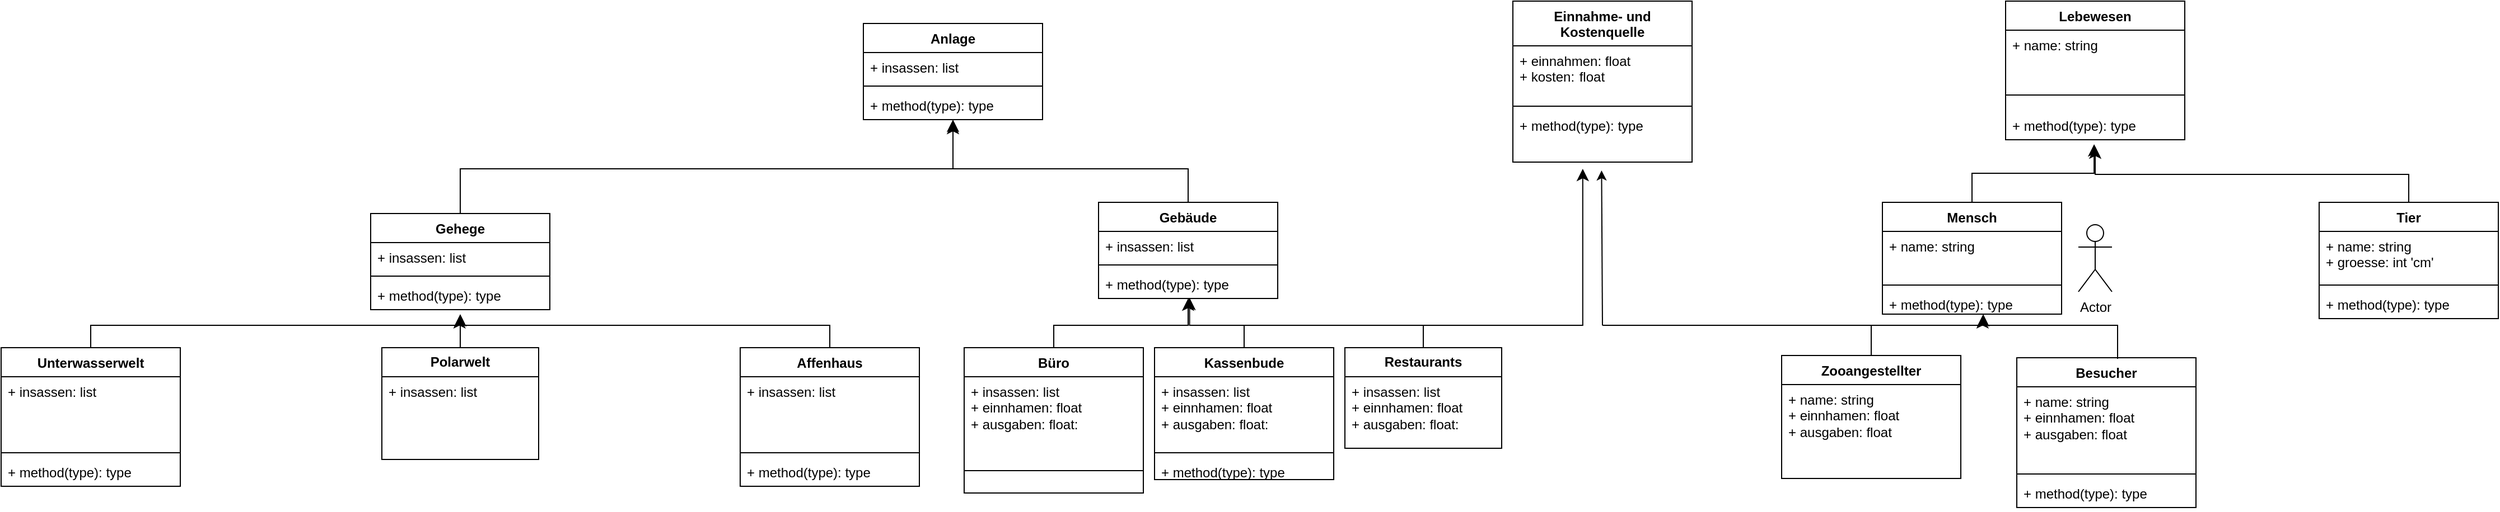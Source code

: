 <mxfile version="22.1.17" type="device">
  <diagram name="Seite-1" id="lcusMvadLFqTSw35JPgq">
    <mxGraphModel dx="2345" dy="665" grid="1" gridSize="10" guides="1" tooltips="1" connect="1" arrows="1" fold="1" page="1" pageScale="1" pageWidth="827" pageHeight="1169" math="0" shadow="0">
      <root>
        <mxCell id="0" />
        <mxCell id="1" parent="0" />
        <mxCell id="fH89amMMzQKabyeHJH6l-1" value="Gehege" style="swimlane;fontStyle=1;align=center;verticalAlign=top;childLayout=stackLayout;horizontal=1;startSize=26;horizontalStack=0;resizeParent=1;resizeParentMax=0;resizeLast=0;collapsible=1;marginBottom=0;whiteSpace=wrap;html=1;" vertex="1" parent="1">
          <mxGeometry x="70" y="210" width="160" height="86" as="geometry" />
        </mxCell>
        <mxCell id="fH89amMMzQKabyeHJH6l-2" value="+ insassen: list" style="text;strokeColor=none;fillColor=none;align=left;verticalAlign=top;spacingLeft=4;spacingRight=4;overflow=hidden;rotatable=0;points=[[0,0.5],[1,0.5]];portConstraint=eastwest;whiteSpace=wrap;html=1;" vertex="1" parent="fH89amMMzQKabyeHJH6l-1">
          <mxGeometry y="26" width="160" height="26" as="geometry" />
        </mxCell>
        <mxCell id="fH89amMMzQKabyeHJH6l-3" value="" style="line;strokeWidth=1;fillColor=none;align=left;verticalAlign=middle;spacingTop=-1;spacingLeft=3;spacingRight=3;rotatable=0;labelPosition=right;points=[];portConstraint=eastwest;strokeColor=inherit;" vertex="1" parent="fH89amMMzQKabyeHJH6l-1">
          <mxGeometry y="52" width="160" height="8" as="geometry" />
        </mxCell>
        <mxCell id="fH89amMMzQKabyeHJH6l-4" value="+ method(type): type" style="text;strokeColor=none;fillColor=none;align=left;verticalAlign=top;spacingLeft=4;spacingRight=4;overflow=hidden;rotatable=0;points=[[0,0.5],[1,0.5]];portConstraint=eastwest;whiteSpace=wrap;html=1;" vertex="1" parent="fH89amMMzQKabyeHJH6l-1">
          <mxGeometry y="60" width="160" height="26" as="geometry" />
        </mxCell>
        <mxCell id="fH89amMMzQKabyeHJH6l-5" value="Gebäude" style="swimlane;fontStyle=1;align=center;verticalAlign=top;childLayout=stackLayout;horizontal=1;startSize=26;horizontalStack=0;resizeParent=1;resizeParentMax=0;resizeLast=0;collapsible=1;marginBottom=0;whiteSpace=wrap;html=1;" vertex="1" parent="1">
          <mxGeometry x="720" y="200" width="160" height="86" as="geometry" />
        </mxCell>
        <mxCell id="fH89amMMzQKabyeHJH6l-6" value="+ insassen: list" style="text;strokeColor=none;fillColor=none;align=left;verticalAlign=top;spacingLeft=4;spacingRight=4;overflow=hidden;rotatable=0;points=[[0,0.5],[1,0.5]];portConstraint=eastwest;whiteSpace=wrap;html=1;" vertex="1" parent="fH89amMMzQKabyeHJH6l-5">
          <mxGeometry y="26" width="160" height="26" as="geometry" />
        </mxCell>
        <mxCell id="fH89amMMzQKabyeHJH6l-7" value="" style="line;strokeWidth=1;fillColor=none;align=left;verticalAlign=middle;spacingTop=-1;spacingLeft=3;spacingRight=3;rotatable=0;labelPosition=right;points=[];portConstraint=eastwest;strokeColor=inherit;" vertex="1" parent="fH89amMMzQKabyeHJH6l-5">
          <mxGeometry y="52" width="160" height="8" as="geometry" />
        </mxCell>
        <mxCell id="fH89amMMzQKabyeHJH6l-8" value="+ method(type): type" style="text;strokeColor=none;fillColor=none;align=left;verticalAlign=top;spacingLeft=4;spacingRight=4;overflow=hidden;rotatable=0;points=[[0,0.5],[1,0.5]];portConstraint=eastwest;whiteSpace=wrap;html=1;" vertex="1" parent="fH89amMMzQKabyeHJH6l-5">
          <mxGeometry y="60" width="160" height="26" as="geometry" />
        </mxCell>
        <mxCell id="fH89amMMzQKabyeHJH6l-9" value="" style="edgeStyle=elbowEdgeStyle;elbow=vertical;endArrow=classic;html=1;curved=0;rounded=0;endSize=8;startSize=8;exitX=0.5;exitY=0;exitDx=0;exitDy=0;" edge="1" parent="1" source="fH89amMMzQKabyeHJH6l-1">
          <mxGeometry width="50" height="50" relative="1" as="geometry">
            <mxPoint x="540" y="176" as="sourcePoint" />
            <mxPoint x="590" y="126" as="targetPoint" />
            <Array as="points">
              <mxPoint x="520" y="170" />
            </Array>
          </mxGeometry>
        </mxCell>
        <mxCell id="fH89amMMzQKabyeHJH6l-10" value="&lt;b&gt;Restaurants&lt;/b&gt;" style="swimlane;fontStyle=0;childLayout=stackLayout;horizontal=1;startSize=26;fillColor=none;horizontalStack=0;resizeParent=1;resizeParentMax=0;resizeLast=0;collapsible=1;marginBottom=0;whiteSpace=wrap;html=1;" vertex="1" parent="1">
          <mxGeometry x="940" y="330" width="140" height="90" as="geometry" />
        </mxCell>
        <mxCell id="fH89amMMzQKabyeHJH6l-88" value="+ insassen: list&lt;br&gt;+ einnhamen: float&lt;br&gt;+ ausgaben: float:&amp;nbsp;" style="text;strokeColor=none;fillColor=none;align=left;verticalAlign=top;spacingLeft=4;spacingRight=4;overflow=hidden;rotatable=0;points=[[0,0.5],[1,0.5]];portConstraint=eastwest;whiteSpace=wrap;html=1;" vertex="1" parent="fH89amMMzQKabyeHJH6l-10">
          <mxGeometry y="26" width="140" height="64" as="geometry" />
        </mxCell>
        <mxCell id="fH89amMMzQKabyeHJH6l-12" value="" style="edgeStyle=elbowEdgeStyle;elbow=vertical;endArrow=classic;html=1;curved=0;rounded=0;endSize=8;startSize=8;entryX=0.481;entryY=1.077;entryDx=0;entryDy=0;entryPerimeter=0;exitX=0.5;exitY=0;exitDx=0;exitDy=0;" edge="1" parent="1" source="fH89amMMzQKabyeHJH6l-5">
          <mxGeometry width="50" height="50" relative="1" as="geometry">
            <mxPoint x="900" y="230" as="sourcePoint" />
            <mxPoint x="590" y="128.002" as="targetPoint" />
            <Array as="points">
              <mxPoint x="673.04" y="170" />
            </Array>
          </mxGeometry>
        </mxCell>
        <mxCell id="fH89amMMzQKabyeHJH6l-15" value="&lt;b&gt;Polarwelt&lt;/b&gt;" style="swimlane;fontStyle=0;childLayout=stackLayout;horizontal=1;startSize=26;fillColor=none;horizontalStack=0;resizeParent=1;resizeParentMax=0;resizeLast=0;collapsible=1;marginBottom=0;whiteSpace=wrap;html=1;" vertex="1" parent="1">
          <mxGeometry x="80" y="330" width="140" height="100" as="geometry" />
        </mxCell>
        <mxCell id="fH89amMMzQKabyeHJH6l-16" value="+ insassen: list" style="text;strokeColor=none;fillColor=none;align=left;verticalAlign=top;spacingLeft=4;spacingRight=4;overflow=hidden;rotatable=0;points=[[0,0.5],[1,0.5]];portConstraint=eastwest;whiteSpace=wrap;html=1;" vertex="1" parent="fH89amMMzQKabyeHJH6l-15">
          <mxGeometry y="26" width="140" height="74" as="geometry" />
        </mxCell>
        <mxCell id="fH89amMMzQKabyeHJH6l-21" value="Büro" style="swimlane;fontStyle=1;align=center;verticalAlign=top;childLayout=stackLayout;horizontal=1;startSize=26;horizontalStack=0;resizeParent=1;resizeParentMax=0;resizeLast=0;collapsible=1;marginBottom=0;whiteSpace=wrap;html=1;" vertex="1" parent="1">
          <mxGeometry x="600" y="330" width="160" height="130" as="geometry" />
        </mxCell>
        <mxCell id="fH89amMMzQKabyeHJH6l-22" value="+ insassen: list&lt;br&gt;+ einnhamen: float&lt;br&gt;+ ausgaben: float:&amp;nbsp;" style="text;strokeColor=none;fillColor=none;align=left;verticalAlign=top;spacingLeft=4;spacingRight=4;overflow=hidden;rotatable=0;points=[[0,0.5],[1,0.5]];portConstraint=eastwest;whiteSpace=wrap;html=1;" vertex="1" parent="fH89amMMzQKabyeHJH6l-21">
          <mxGeometry y="26" width="160" height="64" as="geometry" />
        </mxCell>
        <mxCell id="fH89amMMzQKabyeHJH6l-23" value="" style="line;strokeWidth=1;fillColor=none;align=left;verticalAlign=middle;spacingTop=-1;spacingLeft=3;spacingRight=3;rotatable=0;labelPosition=right;points=[];portConstraint=eastwest;strokeColor=inherit;" vertex="1" parent="fH89amMMzQKabyeHJH6l-21">
          <mxGeometry y="90" width="160" height="40" as="geometry" />
        </mxCell>
        <mxCell id="fH89amMMzQKabyeHJH6l-24" value="Anlage" style="swimlane;fontStyle=1;align=center;verticalAlign=top;childLayout=stackLayout;horizontal=1;startSize=26;horizontalStack=0;resizeParent=1;resizeParentMax=0;resizeLast=0;collapsible=1;marginBottom=0;whiteSpace=wrap;html=1;" vertex="1" parent="1">
          <mxGeometry x="510" y="40" width="160" height="86" as="geometry" />
        </mxCell>
        <mxCell id="fH89amMMzQKabyeHJH6l-25" value="+ insassen: list" style="text;strokeColor=none;fillColor=none;align=left;verticalAlign=top;spacingLeft=4;spacingRight=4;overflow=hidden;rotatable=0;points=[[0,0.5],[1,0.5]];portConstraint=eastwest;whiteSpace=wrap;html=1;" vertex="1" parent="fH89amMMzQKabyeHJH6l-24">
          <mxGeometry y="26" width="160" height="26" as="geometry" />
        </mxCell>
        <mxCell id="fH89amMMzQKabyeHJH6l-26" value="" style="line;strokeWidth=1;fillColor=none;align=left;verticalAlign=middle;spacingTop=-1;spacingLeft=3;spacingRight=3;rotatable=0;labelPosition=right;points=[];portConstraint=eastwest;strokeColor=inherit;" vertex="1" parent="fH89amMMzQKabyeHJH6l-24">
          <mxGeometry y="52" width="160" height="8" as="geometry" />
        </mxCell>
        <mxCell id="fH89amMMzQKabyeHJH6l-27" value="+ method(type): type" style="text;strokeColor=none;fillColor=none;align=left;verticalAlign=top;spacingLeft=4;spacingRight=4;overflow=hidden;rotatable=0;points=[[0,0.5],[1,0.5]];portConstraint=eastwest;whiteSpace=wrap;html=1;" vertex="1" parent="fH89amMMzQKabyeHJH6l-24">
          <mxGeometry y="60" width="160" height="26" as="geometry" />
        </mxCell>
        <mxCell id="fH89amMMzQKabyeHJH6l-28" value="" style="edgeStyle=elbowEdgeStyle;elbow=vertical;endArrow=classic;html=1;curved=0;rounded=0;endSize=8;startSize=8;exitX=0.5;exitY=0;exitDx=0;exitDy=0;" edge="1" parent="1" source="fH89amMMzQKabyeHJH6l-21">
          <mxGeometry width="50" height="50" relative="1" as="geometry">
            <mxPoint x="750" y="336" as="sourcePoint" />
            <mxPoint x="800" y="286" as="targetPoint" />
            <Array as="points">
              <mxPoint x="740" y="310" />
            </Array>
          </mxGeometry>
        </mxCell>
        <mxCell id="fH89amMMzQKabyeHJH6l-29" value="" style="edgeStyle=elbowEdgeStyle;elbow=vertical;endArrow=classic;html=1;curved=0;rounded=0;endSize=8;startSize=8;exitX=0.5;exitY=0;exitDx=0;exitDy=0;entryX=0.508;entryY=0.977;entryDx=0;entryDy=0;entryPerimeter=0;" edge="1" parent="1" source="fH89amMMzQKabyeHJH6l-10" target="fH89amMMzQKabyeHJH6l-8">
          <mxGeometry width="50" height="50" relative="1" as="geometry">
            <mxPoint x="470" y="290" as="sourcePoint" />
            <mxPoint x="820" y="320" as="targetPoint" />
            <Array as="points">
              <mxPoint x="870" y="310" />
            </Array>
          </mxGeometry>
        </mxCell>
        <mxCell id="fH89amMMzQKabyeHJH6l-30" value="Lebewesen" style="swimlane;fontStyle=1;align=center;verticalAlign=top;childLayout=stackLayout;horizontal=1;startSize=26;horizontalStack=0;resizeParent=1;resizeParentMax=0;resizeLast=0;collapsible=1;marginBottom=0;whiteSpace=wrap;html=1;" vertex="1" parent="1">
          <mxGeometry x="1530" y="20" width="160" height="124" as="geometry" />
        </mxCell>
        <mxCell id="fH89amMMzQKabyeHJH6l-31" value="+ name: string" style="text;strokeColor=none;fillColor=none;align=left;verticalAlign=top;spacingLeft=4;spacingRight=4;overflow=hidden;rotatable=0;points=[[0,0.5],[1,0.5]];portConstraint=eastwest;whiteSpace=wrap;html=1;" vertex="1" parent="fH89amMMzQKabyeHJH6l-30">
          <mxGeometry y="26" width="160" height="44" as="geometry" />
        </mxCell>
        <mxCell id="fH89amMMzQKabyeHJH6l-32" value="" style="line;strokeWidth=1;fillColor=none;align=left;verticalAlign=middle;spacingTop=-1;spacingLeft=3;spacingRight=3;rotatable=0;labelPosition=right;points=[];portConstraint=eastwest;strokeColor=inherit;" vertex="1" parent="fH89amMMzQKabyeHJH6l-30">
          <mxGeometry y="70" width="160" height="28" as="geometry" />
        </mxCell>
        <mxCell id="fH89amMMzQKabyeHJH6l-33" value="+ method(type): type" style="text;strokeColor=none;fillColor=none;align=left;verticalAlign=top;spacingLeft=4;spacingRight=4;overflow=hidden;rotatable=0;points=[[0,0.5],[1,0.5]];portConstraint=eastwest;whiteSpace=wrap;html=1;" vertex="1" parent="fH89amMMzQKabyeHJH6l-30">
          <mxGeometry y="98" width="160" height="26" as="geometry" />
        </mxCell>
        <mxCell id="fH89amMMzQKabyeHJH6l-34" value="Mensch" style="swimlane;fontStyle=1;align=center;verticalAlign=top;childLayout=stackLayout;horizontal=1;startSize=26;horizontalStack=0;resizeParent=1;resizeParentMax=0;resizeLast=0;collapsible=1;marginBottom=0;whiteSpace=wrap;html=1;" vertex="1" parent="1">
          <mxGeometry x="1420" y="200" width="160" height="100" as="geometry" />
        </mxCell>
        <mxCell id="fH89amMMzQKabyeHJH6l-35" value="+ name: string" style="text;strokeColor=none;fillColor=none;align=left;verticalAlign=top;spacingLeft=4;spacingRight=4;overflow=hidden;rotatable=0;points=[[0,0.5],[1,0.5]];portConstraint=eastwest;whiteSpace=wrap;html=1;" vertex="1" parent="fH89amMMzQKabyeHJH6l-34">
          <mxGeometry y="26" width="160" height="44" as="geometry" />
        </mxCell>
        <mxCell id="fH89amMMzQKabyeHJH6l-36" value="" style="line;strokeWidth=1;fillColor=none;align=left;verticalAlign=middle;spacingTop=-1;spacingLeft=3;spacingRight=3;rotatable=0;labelPosition=right;points=[];portConstraint=eastwest;strokeColor=inherit;" vertex="1" parent="fH89amMMzQKabyeHJH6l-34">
          <mxGeometry y="70" width="160" height="8" as="geometry" />
        </mxCell>
        <mxCell id="fH89amMMzQKabyeHJH6l-37" value="+ method(type): type" style="text;strokeColor=none;fillColor=none;align=left;verticalAlign=top;spacingLeft=4;spacingRight=4;overflow=hidden;rotatable=0;points=[[0,0.5],[1,0.5]];portConstraint=eastwest;whiteSpace=wrap;html=1;" vertex="1" parent="fH89amMMzQKabyeHJH6l-34">
          <mxGeometry y="78" width="160" height="22" as="geometry" />
        </mxCell>
        <mxCell id="fH89amMMzQKabyeHJH6l-38" value="Tier" style="swimlane;fontStyle=1;align=center;verticalAlign=top;childLayout=stackLayout;horizontal=1;startSize=26;horizontalStack=0;resizeParent=1;resizeParentMax=0;resizeLast=0;collapsible=1;marginBottom=0;whiteSpace=wrap;html=1;" vertex="1" parent="1">
          <mxGeometry x="1810" y="200" width="160" height="104" as="geometry" />
        </mxCell>
        <mxCell id="fH89amMMzQKabyeHJH6l-39" value="+ name: string&lt;br&gt;+ groesse: int &#39;cm&#39;" style="text;strokeColor=none;fillColor=none;align=left;verticalAlign=top;spacingLeft=4;spacingRight=4;overflow=hidden;rotatable=0;points=[[0,0.5],[1,0.5]];portConstraint=eastwest;whiteSpace=wrap;html=1;" vertex="1" parent="fH89amMMzQKabyeHJH6l-38">
          <mxGeometry y="26" width="160" height="44" as="geometry" />
        </mxCell>
        <mxCell id="fH89amMMzQKabyeHJH6l-40" value="" style="line;strokeWidth=1;fillColor=none;align=left;verticalAlign=middle;spacingTop=-1;spacingLeft=3;spacingRight=3;rotatable=0;labelPosition=right;points=[];portConstraint=eastwest;strokeColor=inherit;" vertex="1" parent="fH89amMMzQKabyeHJH6l-38">
          <mxGeometry y="70" width="160" height="8" as="geometry" />
        </mxCell>
        <mxCell id="fH89amMMzQKabyeHJH6l-41" value="+ method(type): type" style="text;strokeColor=none;fillColor=none;align=left;verticalAlign=top;spacingLeft=4;spacingRight=4;overflow=hidden;rotatable=0;points=[[0,0.5],[1,0.5]];portConstraint=eastwest;whiteSpace=wrap;html=1;" vertex="1" parent="fH89amMMzQKabyeHJH6l-38">
          <mxGeometry y="78" width="160" height="26" as="geometry" />
        </mxCell>
        <mxCell id="fH89amMMzQKabyeHJH6l-42" value="" style="edgeStyle=elbowEdgeStyle;elbow=vertical;endArrow=classic;html=1;curved=0;rounded=0;endSize=8;startSize=8;entryX=0.494;entryY=1.154;entryDx=0;entryDy=0;entryPerimeter=0;" edge="1" parent="1" target="fH89amMMzQKabyeHJH6l-33">
          <mxGeometry width="50" height="50" relative="1" as="geometry">
            <mxPoint x="1500" y="200" as="sourcePoint" />
            <mxPoint x="1550" y="150" as="targetPoint" />
          </mxGeometry>
        </mxCell>
        <mxCell id="fH89amMMzQKabyeHJH6l-43" value="" style="edgeStyle=elbowEdgeStyle;elbow=vertical;endArrow=classic;html=1;curved=0;rounded=0;endSize=8;startSize=8;exitX=0.5;exitY=0;exitDx=0;exitDy=0;" edge="1" parent="1" source="fH89amMMzQKabyeHJH6l-38">
          <mxGeometry width="50" height="50" relative="1" as="geometry">
            <mxPoint x="1470" y="320" as="sourcePoint" />
            <mxPoint x="1610" y="150" as="targetPoint" />
          </mxGeometry>
        </mxCell>
        <mxCell id="fH89amMMzQKabyeHJH6l-44" value="Zooangestellter" style="swimlane;fontStyle=1;align=center;verticalAlign=top;childLayout=stackLayout;horizontal=1;startSize=26;horizontalStack=0;resizeParent=1;resizeParentMax=0;resizeLast=0;collapsible=1;marginBottom=0;whiteSpace=wrap;html=1;" vertex="1" parent="1">
          <mxGeometry x="1330" y="337" width="160" height="110" as="geometry" />
        </mxCell>
        <mxCell id="fH89amMMzQKabyeHJH6l-45" value="+ name: string&lt;br&gt;+ einnhamen: float&lt;br style=&quot;border-color: var(--border-color);&quot;&gt;+ ausgaben: float" style="text;strokeColor=none;fillColor=none;align=left;verticalAlign=top;spacingLeft=4;spacingRight=4;overflow=hidden;rotatable=0;points=[[0,0.5],[1,0.5]];portConstraint=eastwest;whiteSpace=wrap;html=1;" vertex="1" parent="fH89amMMzQKabyeHJH6l-44">
          <mxGeometry y="26" width="160" height="84" as="geometry" />
        </mxCell>
        <mxCell id="fH89amMMzQKabyeHJH6l-46" value="Besucher" style="swimlane;fontStyle=1;align=center;verticalAlign=top;childLayout=stackLayout;horizontal=1;startSize=26;horizontalStack=0;resizeParent=1;resizeParentMax=0;resizeLast=0;collapsible=1;marginBottom=0;whiteSpace=wrap;html=1;" vertex="1" parent="1">
          <mxGeometry x="1540" y="339" width="160" height="134" as="geometry" />
        </mxCell>
        <mxCell id="fH89amMMzQKabyeHJH6l-47" value="+ name: string&lt;br style=&quot;border-color: var(--border-color);&quot;&gt;+ einnhamen: float&lt;br style=&quot;border-color: var(--border-color);&quot;&gt;+ ausgaben: float" style="text;strokeColor=none;fillColor=none;align=left;verticalAlign=top;spacingLeft=4;spacingRight=4;overflow=hidden;rotatable=0;points=[[0,0.5],[1,0.5]];portConstraint=eastwest;whiteSpace=wrap;html=1;" vertex="1" parent="fH89amMMzQKabyeHJH6l-46">
          <mxGeometry y="26" width="160" height="74" as="geometry" />
        </mxCell>
        <mxCell id="fH89amMMzQKabyeHJH6l-48" value="" style="line;strokeWidth=1;fillColor=none;align=left;verticalAlign=middle;spacingTop=-1;spacingLeft=3;spacingRight=3;rotatable=0;labelPosition=right;points=[];portConstraint=eastwest;strokeColor=inherit;" vertex="1" parent="fH89amMMzQKabyeHJH6l-46">
          <mxGeometry y="100" width="160" height="8" as="geometry" />
        </mxCell>
        <mxCell id="fH89amMMzQKabyeHJH6l-49" value="+ method(type): type" style="text;strokeColor=none;fillColor=none;align=left;verticalAlign=top;spacingLeft=4;spacingRight=4;overflow=hidden;rotatable=0;points=[[0,0.5],[1,0.5]];portConstraint=eastwest;whiteSpace=wrap;html=1;" vertex="1" parent="fH89amMMzQKabyeHJH6l-46">
          <mxGeometry y="108" width="160" height="26" as="geometry" />
        </mxCell>
        <mxCell id="fH89amMMzQKabyeHJH6l-50" value="Einnahme- und Kostenquelle" style="swimlane;fontStyle=1;align=center;verticalAlign=top;childLayout=stackLayout;horizontal=1;startSize=40;horizontalStack=0;resizeParent=1;resizeParentMax=0;resizeLast=0;collapsible=1;marginBottom=0;whiteSpace=wrap;html=1;" vertex="1" parent="1">
          <mxGeometry x="1090" y="20" width="160" height="144" as="geometry" />
        </mxCell>
        <mxCell id="fH89amMMzQKabyeHJH6l-51" value="+ einnahmen: float&lt;br&gt;+ kosten:&lt;span style=&quot;white-space: pre;&quot;&gt;&#x9;&lt;/span&gt;float" style="text;strokeColor=none;fillColor=none;align=left;verticalAlign=top;spacingLeft=4;spacingRight=4;overflow=hidden;rotatable=0;points=[[0,0.5],[1,0.5]];portConstraint=eastwest;whiteSpace=wrap;html=1;" vertex="1" parent="fH89amMMzQKabyeHJH6l-50">
          <mxGeometry y="40" width="160" height="50" as="geometry" />
        </mxCell>
        <mxCell id="fH89amMMzQKabyeHJH6l-52" value="" style="line;strokeWidth=1;fillColor=none;align=left;verticalAlign=middle;spacingTop=-1;spacingLeft=3;spacingRight=3;rotatable=0;labelPosition=right;points=[];portConstraint=eastwest;strokeColor=inherit;" vertex="1" parent="fH89amMMzQKabyeHJH6l-50">
          <mxGeometry y="90" width="160" height="8" as="geometry" />
        </mxCell>
        <mxCell id="fH89amMMzQKabyeHJH6l-53" value="+ method(type): type" style="text;strokeColor=none;fillColor=none;align=left;verticalAlign=top;spacingLeft=4;spacingRight=4;overflow=hidden;rotatable=0;points=[[0,0.5],[1,0.5]];portConstraint=eastwest;whiteSpace=wrap;html=1;" vertex="1" parent="fH89amMMzQKabyeHJH6l-50">
          <mxGeometry y="98" width="160" height="46" as="geometry" />
        </mxCell>
        <mxCell id="fH89amMMzQKabyeHJH6l-54" value="" style="edgeStyle=elbowEdgeStyle;elbow=vertical;endArrow=classic;html=1;curved=0;rounded=0;endSize=8;startSize=8;exitX=0.5;exitY=0;exitDx=0;exitDy=0;entryX=0.39;entryY=1.131;entryDx=0;entryDy=0;entryPerimeter=0;" edge="1" parent="1" source="fH89amMMzQKabyeHJH6l-10" target="fH89amMMzQKabyeHJH6l-53">
          <mxGeometry width="50" height="50" relative="1" as="geometry">
            <mxPoint x="1070" y="320" as="sourcePoint" />
            <mxPoint x="1120" y="270" as="targetPoint" />
            <Array as="points">
              <mxPoint x="1050" y="310" />
            </Array>
          </mxGeometry>
        </mxCell>
        <mxCell id="fH89amMMzQKabyeHJH6l-55" value="" style="edgeStyle=segmentEdgeStyle;endArrow=classic;html=1;curved=0;rounded=0;endSize=8;startSize=8;" edge="1" parent="1">
          <mxGeometry width="50" height="50" relative="1" as="geometry">
            <mxPoint x="1170" y="310" as="sourcePoint" />
            <mxPoint x="1510" y="300" as="targetPoint" />
            <Array as="points">
              <mxPoint x="1510" y="310" />
            </Array>
          </mxGeometry>
        </mxCell>
        <mxCell id="fH89amMMzQKabyeHJH6l-56" value="" style="endArrow=none;html=1;rounded=0;exitX=0.5;exitY=0;exitDx=0;exitDy=0;" edge="1" parent="1" source="fH89amMMzQKabyeHJH6l-44">
          <mxGeometry width="50" height="50" relative="1" as="geometry">
            <mxPoint x="1290" y="360" as="sourcePoint" />
            <mxPoint x="1410" y="310" as="targetPoint" />
          </mxGeometry>
        </mxCell>
        <mxCell id="fH89amMMzQKabyeHJH6l-57" value="" style="edgeStyle=elbowEdgeStyle;elbow=vertical;endArrow=classic;html=1;curved=0;rounded=0;endSize=8;startSize=8;entryX=0.559;entryY=1.082;entryDx=0;entryDy=0;entryPerimeter=0;" edge="1" parent="1" target="fH89amMMzQKabyeHJH6l-37">
          <mxGeometry width="50" height="50" relative="1" as="geometry">
            <mxPoint x="1630" y="340" as="sourcePoint" />
            <mxPoint x="1510" y="340" as="targetPoint" />
            <Array as="points">
              <mxPoint x="1570" y="310" />
            </Array>
          </mxGeometry>
        </mxCell>
        <mxCell id="fH89amMMzQKabyeHJH6l-58" value="" style="endArrow=classic;html=1;rounded=0;entryX=0.495;entryY=1.162;entryDx=0;entryDy=0;entryPerimeter=0;" edge="1" parent="1" target="fH89amMMzQKabyeHJH6l-53">
          <mxGeometry width="50" height="50" relative="1" as="geometry">
            <mxPoint x="1170" y="310" as="sourcePoint" />
            <mxPoint x="1230" y="270" as="targetPoint" />
          </mxGeometry>
        </mxCell>
        <mxCell id="fH89amMMzQKabyeHJH6l-59" value="Affenhaus" style="swimlane;fontStyle=1;align=center;verticalAlign=top;childLayout=stackLayout;horizontal=1;startSize=26;horizontalStack=0;resizeParent=1;resizeParentMax=0;resizeLast=0;collapsible=1;marginBottom=0;whiteSpace=wrap;html=1;" vertex="1" parent="1">
          <mxGeometry x="400" y="330" width="160" height="124" as="geometry" />
        </mxCell>
        <mxCell id="fH89amMMzQKabyeHJH6l-60" value="+ insassen: list" style="text;strokeColor=none;fillColor=none;align=left;verticalAlign=top;spacingLeft=4;spacingRight=4;overflow=hidden;rotatable=0;points=[[0,0.5],[1,0.5]];portConstraint=eastwest;whiteSpace=wrap;html=1;" vertex="1" parent="fH89amMMzQKabyeHJH6l-59">
          <mxGeometry y="26" width="160" height="64" as="geometry" />
        </mxCell>
        <mxCell id="fH89amMMzQKabyeHJH6l-61" value="" style="line;strokeWidth=1;fillColor=none;align=left;verticalAlign=middle;spacingTop=-1;spacingLeft=3;spacingRight=3;rotatable=0;labelPosition=right;points=[];portConstraint=eastwest;strokeColor=inherit;" vertex="1" parent="fH89amMMzQKabyeHJH6l-59">
          <mxGeometry y="90" width="160" height="8" as="geometry" />
        </mxCell>
        <mxCell id="fH89amMMzQKabyeHJH6l-62" value="+ method(type): type" style="text;strokeColor=none;fillColor=none;align=left;verticalAlign=top;spacingLeft=4;spacingRight=4;overflow=hidden;rotatable=0;points=[[0,0.5],[1,0.5]];portConstraint=eastwest;whiteSpace=wrap;html=1;" vertex="1" parent="fH89amMMzQKabyeHJH6l-59">
          <mxGeometry y="98" width="160" height="26" as="geometry" />
        </mxCell>
        <mxCell id="fH89amMMzQKabyeHJH6l-63" value="Unterwasserwelt" style="swimlane;fontStyle=1;align=center;verticalAlign=top;childLayout=stackLayout;horizontal=1;startSize=26;horizontalStack=0;resizeParent=1;resizeParentMax=0;resizeLast=0;collapsible=1;marginBottom=0;whiteSpace=wrap;html=1;" vertex="1" parent="1">
          <mxGeometry x="-260" y="330" width="160" height="124" as="geometry" />
        </mxCell>
        <mxCell id="fH89amMMzQKabyeHJH6l-64" value="+ insassen: list" style="text;strokeColor=none;fillColor=none;align=left;verticalAlign=top;spacingLeft=4;spacingRight=4;overflow=hidden;rotatable=0;points=[[0,0.5],[1,0.5]];portConstraint=eastwest;whiteSpace=wrap;html=1;" vertex="1" parent="fH89amMMzQKabyeHJH6l-63">
          <mxGeometry y="26" width="160" height="64" as="geometry" />
        </mxCell>
        <mxCell id="fH89amMMzQKabyeHJH6l-65" value="" style="line;strokeWidth=1;fillColor=none;align=left;verticalAlign=middle;spacingTop=-1;spacingLeft=3;spacingRight=3;rotatable=0;labelPosition=right;points=[];portConstraint=eastwest;strokeColor=inherit;" vertex="1" parent="fH89amMMzQKabyeHJH6l-63">
          <mxGeometry y="90" width="160" height="8" as="geometry" />
        </mxCell>
        <mxCell id="fH89amMMzQKabyeHJH6l-66" value="+ method(type): type" style="text;strokeColor=none;fillColor=none;align=left;verticalAlign=top;spacingLeft=4;spacingRight=4;overflow=hidden;rotatable=0;points=[[0,0.5],[1,0.5]];portConstraint=eastwest;whiteSpace=wrap;html=1;" vertex="1" parent="fH89amMMzQKabyeHJH6l-63">
          <mxGeometry y="98" width="160" height="26" as="geometry" />
        </mxCell>
        <mxCell id="fH89amMMzQKabyeHJH6l-71" value="" style="edgeStyle=elbowEdgeStyle;elbow=vertical;endArrow=classic;html=1;curved=0;rounded=0;endSize=8;startSize=8;" edge="1" parent="1">
          <mxGeometry width="50" height="50" relative="1" as="geometry">
            <mxPoint x="-180" y="330" as="sourcePoint" />
            <mxPoint x="150" y="300" as="targetPoint" />
            <Array as="points">
              <mxPoint x="-10" y="310" />
            </Array>
          </mxGeometry>
        </mxCell>
        <mxCell id="fH89amMMzQKabyeHJH6l-73" value="" style="edgeStyle=elbowEdgeStyle;elbow=vertical;endArrow=classic;html=1;curved=0;rounded=0;endSize=8;startSize=8;entryX=0.496;entryY=1.223;entryDx=0;entryDy=0;entryPerimeter=0;exitX=0.5;exitY=0;exitDx=0;exitDy=0;" edge="1" parent="1" source="fH89amMMzQKabyeHJH6l-59" target="fH89amMMzQKabyeHJH6l-4">
          <mxGeometry width="50" height="50" relative="1" as="geometry">
            <mxPoint x="480" y="320" as="sourcePoint" />
            <mxPoint x="480" y="370" as="targetPoint" />
            <Array as="points">
              <mxPoint x="320" y="310" />
            </Array>
          </mxGeometry>
        </mxCell>
        <mxCell id="fH89amMMzQKabyeHJH6l-74" value="Kassenbude" style="swimlane;fontStyle=1;align=center;verticalAlign=top;childLayout=stackLayout;horizontal=1;startSize=26;horizontalStack=0;resizeParent=1;resizeParentMax=0;resizeLast=0;collapsible=1;marginBottom=0;whiteSpace=wrap;html=1;" vertex="1" parent="1">
          <mxGeometry x="770" y="330" width="160" height="118" as="geometry" />
        </mxCell>
        <mxCell id="fH89amMMzQKabyeHJH6l-87" value="+ insassen: list&lt;br&gt;+ einnhamen: float&lt;br&gt;+ ausgaben: float:&amp;nbsp;" style="text;strokeColor=none;fillColor=none;align=left;verticalAlign=top;spacingLeft=4;spacingRight=4;overflow=hidden;rotatable=0;points=[[0,0.5],[1,0.5]];portConstraint=eastwest;whiteSpace=wrap;html=1;" vertex="1" parent="fH89amMMzQKabyeHJH6l-74">
          <mxGeometry y="26" width="160" height="64" as="geometry" />
        </mxCell>
        <mxCell id="fH89amMMzQKabyeHJH6l-76" value="" style="line;strokeWidth=1;fillColor=none;align=left;verticalAlign=middle;spacingTop=-1;spacingLeft=3;spacingRight=3;rotatable=0;labelPosition=right;points=[];portConstraint=eastwest;strokeColor=inherit;" vertex="1" parent="fH89amMMzQKabyeHJH6l-74">
          <mxGeometry y="90" width="160" height="8" as="geometry" />
        </mxCell>
        <mxCell id="fH89amMMzQKabyeHJH6l-77" value="+ method(type): type" style="text;strokeColor=none;fillColor=none;align=left;verticalAlign=top;spacingLeft=4;spacingRight=4;overflow=hidden;rotatable=0;points=[[0,0.5],[1,0.5]];portConstraint=eastwest;whiteSpace=wrap;html=1;" vertex="1" parent="fH89amMMzQKabyeHJH6l-74">
          <mxGeometry y="98" width="160" height="20" as="geometry" />
        </mxCell>
        <mxCell id="fH89amMMzQKabyeHJH6l-78" value="" style="endArrow=none;html=1;rounded=0;exitX=0.5;exitY=0;exitDx=0;exitDy=0;" edge="1" parent="1" source="fH89amMMzQKabyeHJH6l-74">
          <mxGeometry width="50" height="50" relative="1" as="geometry">
            <mxPoint x="1050" y="320" as="sourcePoint" />
            <mxPoint x="850" y="310" as="targetPoint" />
          </mxGeometry>
        </mxCell>
        <mxCell id="fH89amMMzQKabyeHJH6l-84" value="" style="endArrow=none;html=1;rounded=0;exitX=0.5;exitY=0;exitDx=0;exitDy=0;" edge="1" parent="1" source="fH89amMMzQKabyeHJH6l-15">
          <mxGeometry width="50" height="50" relative="1" as="geometry">
            <mxPoint x="370" y="340" as="sourcePoint" />
            <mxPoint x="150" y="310" as="targetPoint" />
          </mxGeometry>
        </mxCell>
        <mxCell id="fH89amMMzQKabyeHJH6l-85" value="Actor" style="shape=umlActor;verticalLabelPosition=bottom;verticalAlign=top;html=1;outlineConnect=0;" vertex="1" parent="1">
          <mxGeometry x="1595" y="220" width="30" height="60" as="geometry" />
        </mxCell>
      </root>
    </mxGraphModel>
  </diagram>
</mxfile>
